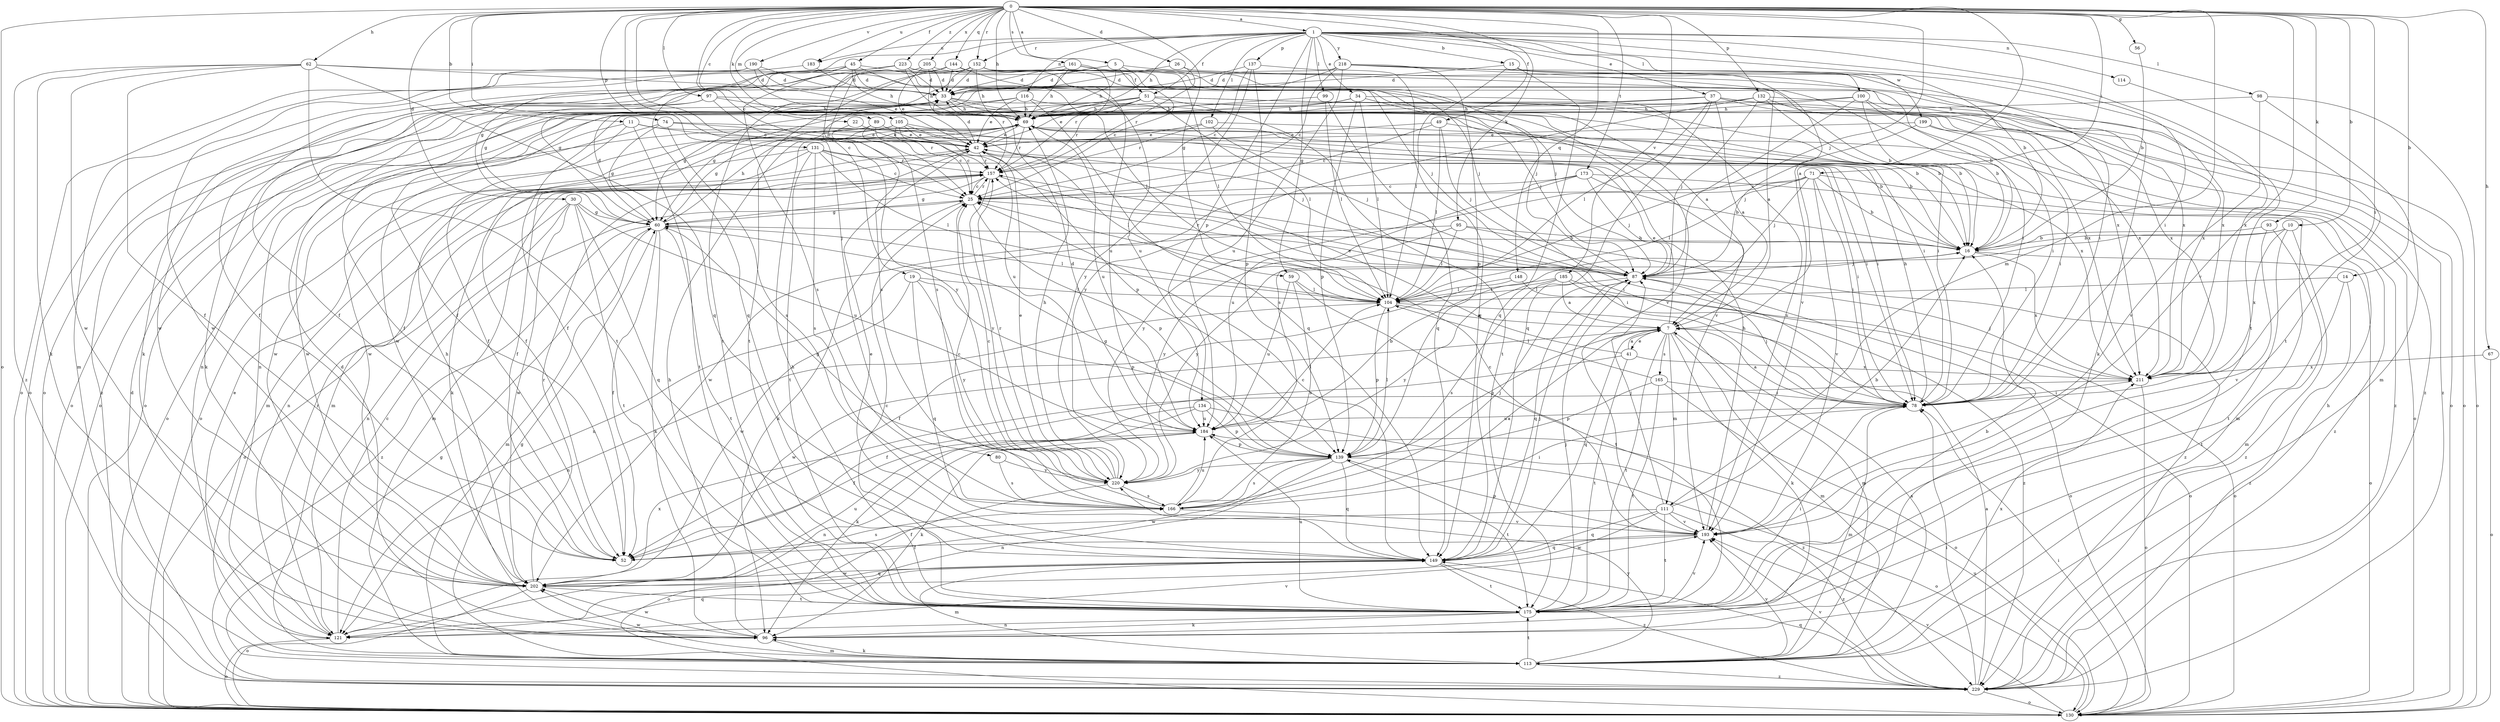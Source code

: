 strict digraph  {
0;
1;
5;
7;
10;
11;
14;
15;
16;
19;
22;
25;
26;
30;
33;
34;
37;
41;
42;
45;
49;
51;
52;
56;
59;
60;
62;
67;
69;
71;
74;
78;
80;
87;
89;
93;
95;
96;
97;
98;
99;
100;
102;
104;
105;
111;
113;
114;
116;
121;
130;
131;
132;
134;
137;
139;
144;
148;
149;
152;
157;
161;
165;
166;
173;
175;
183;
184;
185;
190;
193;
199;
202;
205;
211;
218;
220;
223;
229;
0 -> 1  [label=a];
0 -> 5  [label=a];
0 -> 7  [label=a];
0 -> 10  [label=b];
0 -> 11  [label=b];
0 -> 14  [label=b];
0 -> 19  [label=c];
0 -> 22  [label=c];
0 -> 25  [label=c];
0 -> 26  [label=d];
0 -> 30  [label=d];
0 -> 45  [label=f];
0 -> 49  [label=f];
0 -> 56  [label=g];
0 -> 59  [label=g];
0 -> 62  [label=h];
0 -> 67  [label=h];
0 -> 69  [label=h];
0 -> 71  [label=i];
0 -> 74  [label=i];
0 -> 78  [label=i];
0 -> 80  [label=j];
0 -> 87  [label=j];
0 -> 89  [label=k];
0 -> 93  [label=k];
0 -> 95  [label=k];
0 -> 97  [label=l];
0 -> 105  [label=m];
0 -> 111  [label=m];
0 -> 130  [label=o];
0 -> 131  [label=p];
0 -> 132  [label=p];
0 -> 144  [label=q];
0 -> 148  [label=q];
0 -> 152  [label=r];
0 -> 161  [label=s];
0 -> 173  [label=t];
0 -> 183  [label=u];
0 -> 185  [label=v];
0 -> 190  [label=v];
0 -> 193  [label=v];
0 -> 205  [label=x];
0 -> 223  [label=z];
1 -> 15  [label=b];
1 -> 16  [label=b];
1 -> 34  [label=e];
1 -> 37  [label=e];
1 -> 51  [label=f];
1 -> 59  [label=g];
1 -> 60  [label=g];
1 -> 69  [label=h];
1 -> 78  [label=i];
1 -> 98  [label=l];
1 -> 99  [label=l];
1 -> 100  [label=l];
1 -> 102  [label=l];
1 -> 114  [label=n];
1 -> 116  [label=n];
1 -> 134  [label=p];
1 -> 137  [label=p];
1 -> 152  [label=r];
1 -> 175  [label=t];
1 -> 183  [label=u];
1 -> 199  [label=w];
1 -> 218  [label=y];
5 -> 16  [label=b];
5 -> 25  [label=c];
5 -> 33  [label=d];
5 -> 51  [label=f];
5 -> 60  [label=g];
5 -> 69  [label=h];
7 -> 41  [label=e];
7 -> 42  [label=e];
7 -> 96  [label=k];
7 -> 111  [label=m];
7 -> 113  [label=m];
7 -> 139  [label=p];
7 -> 149  [label=q];
7 -> 165  [label=s];
7 -> 175  [label=t];
7 -> 202  [label=w];
10 -> 16  [label=b];
10 -> 175  [label=t];
10 -> 211  [label=x];
10 -> 220  [label=y];
10 -> 229  [label=z];
11 -> 42  [label=e];
11 -> 52  [label=f];
11 -> 78  [label=i];
11 -> 175  [label=t];
11 -> 202  [label=w];
14 -> 104  [label=l];
14 -> 175  [label=t];
14 -> 229  [label=z];
15 -> 33  [label=d];
15 -> 96  [label=k];
15 -> 104  [label=l];
15 -> 149  [label=q];
15 -> 211  [label=x];
16 -> 87  [label=j];
16 -> 130  [label=o];
16 -> 211  [label=x];
19 -> 104  [label=l];
19 -> 139  [label=p];
19 -> 149  [label=q];
19 -> 202  [label=w];
19 -> 220  [label=y];
22 -> 25  [label=c];
22 -> 42  [label=e];
25 -> 60  [label=g];
25 -> 78  [label=i];
25 -> 96  [label=k];
25 -> 139  [label=p];
25 -> 157  [label=r];
26 -> 33  [label=d];
26 -> 78  [label=i];
26 -> 157  [label=r];
30 -> 60  [label=g];
30 -> 121  [label=n];
30 -> 130  [label=o];
30 -> 149  [label=q];
30 -> 175  [label=t];
30 -> 184  [label=u];
30 -> 202  [label=w];
33 -> 69  [label=h];
33 -> 78  [label=i];
33 -> 130  [label=o];
33 -> 193  [label=v];
33 -> 211  [label=x];
34 -> 60  [label=g];
34 -> 69  [label=h];
34 -> 87  [label=j];
34 -> 104  [label=l];
34 -> 139  [label=p];
34 -> 193  [label=v];
37 -> 7  [label=a];
37 -> 69  [label=h];
37 -> 104  [label=l];
37 -> 121  [label=n];
37 -> 130  [label=o];
37 -> 149  [label=q];
37 -> 211  [label=x];
37 -> 229  [label=z];
41 -> 7  [label=a];
41 -> 42  [label=e];
41 -> 52  [label=f];
41 -> 175  [label=t];
41 -> 211  [label=x];
42 -> 33  [label=d];
42 -> 96  [label=k];
42 -> 104  [label=l];
42 -> 113  [label=m];
42 -> 157  [label=r];
45 -> 33  [label=d];
45 -> 52  [label=f];
45 -> 69  [label=h];
45 -> 104  [label=l];
45 -> 130  [label=o];
45 -> 166  [label=s];
45 -> 211  [label=x];
49 -> 16  [label=b];
49 -> 25  [label=c];
49 -> 42  [label=e];
49 -> 87  [label=j];
49 -> 104  [label=l];
51 -> 42  [label=e];
51 -> 69  [label=h];
51 -> 78  [label=i];
51 -> 104  [label=l];
51 -> 121  [label=n];
51 -> 130  [label=o];
51 -> 157  [label=r];
51 -> 175  [label=t];
51 -> 202  [label=w];
51 -> 229  [label=z];
52 -> 166  [label=s];
56 -> 16  [label=b];
59 -> 104  [label=l];
59 -> 166  [label=s];
59 -> 175  [label=t];
59 -> 184  [label=u];
60 -> 16  [label=b];
60 -> 33  [label=d];
60 -> 52  [label=f];
60 -> 69  [label=h];
60 -> 96  [label=k];
60 -> 104  [label=l];
60 -> 113  [label=m];
60 -> 175  [label=t];
60 -> 229  [label=z];
62 -> 33  [label=d];
62 -> 52  [label=f];
62 -> 96  [label=k];
62 -> 149  [label=q];
62 -> 175  [label=t];
62 -> 202  [label=w];
62 -> 211  [label=x];
62 -> 229  [label=z];
67 -> 130  [label=o];
67 -> 211  [label=x];
69 -> 42  [label=e];
69 -> 52  [label=f];
69 -> 130  [label=o];
69 -> 157  [label=r];
69 -> 184  [label=u];
69 -> 229  [label=z];
71 -> 16  [label=b];
71 -> 25  [label=c];
71 -> 78  [label=i];
71 -> 87  [label=j];
71 -> 104  [label=l];
71 -> 193  [label=v];
71 -> 220  [label=y];
71 -> 229  [label=z];
74 -> 16  [label=b];
74 -> 42  [label=e];
74 -> 60  [label=g];
74 -> 166  [label=s];
74 -> 202  [label=w];
78 -> 7  [label=a];
78 -> 69  [label=h];
78 -> 87  [label=j];
78 -> 113  [label=m];
78 -> 157  [label=r];
78 -> 184  [label=u];
80 -> 166  [label=s];
80 -> 220  [label=y];
87 -> 104  [label=l];
87 -> 130  [label=o];
87 -> 149  [label=q];
87 -> 157  [label=r];
89 -> 42  [label=e];
89 -> 130  [label=o];
89 -> 157  [label=r];
89 -> 184  [label=u];
93 -> 16  [label=b];
93 -> 113  [label=m];
93 -> 193  [label=v];
95 -> 16  [label=b];
95 -> 104  [label=l];
95 -> 121  [label=n];
95 -> 220  [label=y];
95 -> 229  [label=z];
96 -> 33  [label=d];
96 -> 69  [label=h];
96 -> 113  [label=m];
96 -> 202  [label=w];
96 -> 211  [label=x];
97 -> 16  [label=b];
97 -> 69  [label=h];
97 -> 96  [label=k];
97 -> 220  [label=y];
97 -> 229  [label=z];
98 -> 69  [label=h];
98 -> 113  [label=m];
98 -> 130  [label=o];
98 -> 193  [label=v];
99 -> 69  [label=h];
99 -> 104  [label=l];
99 -> 149  [label=q];
100 -> 16  [label=b];
100 -> 52  [label=f];
100 -> 69  [label=h];
100 -> 78  [label=i];
100 -> 166  [label=s];
100 -> 211  [label=x];
102 -> 42  [label=e];
102 -> 87  [label=j];
102 -> 157  [label=r];
102 -> 211  [label=x];
104 -> 7  [label=a];
104 -> 113  [label=m];
104 -> 121  [label=n];
104 -> 139  [label=p];
105 -> 25  [label=c];
105 -> 42  [label=e];
105 -> 60  [label=g];
105 -> 78  [label=i];
105 -> 87  [label=j];
105 -> 139  [label=p];
105 -> 202  [label=w];
111 -> 16  [label=b];
111 -> 52  [label=f];
111 -> 87  [label=j];
111 -> 149  [label=q];
111 -> 175  [label=t];
111 -> 193  [label=v];
111 -> 202  [label=w];
111 -> 229  [label=z];
113 -> 7  [label=a];
113 -> 60  [label=g];
113 -> 96  [label=k];
113 -> 175  [label=t];
113 -> 193  [label=v];
113 -> 202  [label=w];
113 -> 220  [label=y];
113 -> 229  [label=z];
114 -> 175  [label=t];
116 -> 16  [label=b];
116 -> 42  [label=e];
116 -> 52  [label=f];
116 -> 69  [label=h];
116 -> 130  [label=o];
116 -> 149  [label=q];
121 -> 25  [label=c];
121 -> 42  [label=e];
121 -> 130  [label=o];
121 -> 149  [label=q];
121 -> 157  [label=r];
121 -> 193  [label=v];
121 -> 211  [label=x];
130 -> 78  [label=i];
130 -> 184  [label=u];
130 -> 193  [label=v];
131 -> 25  [label=c];
131 -> 52  [label=f];
131 -> 78  [label=i];
131 -> 104  [label=l];
131 -> 113  [label=m];
131 -> 157  [label=r];
131 -> 166  [label=s];
131 -> 175  [label=t];
132 -> 16  [label=b];
132 -> 60  [label=g];
132 -> 69  [label=h];
132 -> 87  [label=j];
132 -> 130  [label=o];
132 -> 211  [label=x];
132 -> 220  [label=y];
134 -> 52  [label=f];
134 -> 96  [label=k];
134 -> 139  [label=p];
134 -> 184  [label=u];
134 -> 229  [label=z];
137 -> 25  [label=c];
137 -> 33  [label=d];
137 -> 139  [label=p];
137 -> 149  [label=q];
137 -> 220  [label=y];
139 -> 60  [label=g];
139 -> 104  [label=l];
139 -> 121  [label=n];
139 -> 130  [label=o];
139 -> 149  [label=q];
139 -> 166  [label=s];
139 -> 175  [label=t];
139 -> 202  [label=w];
139 -> 220  [label=y];
144 -> 33  [label=d];
144 -> 52  [label=f];
144 -> 87  [label=j];
144 -> 175  [label=t];
144 -> 184  [label=u];
148 -> 52  [label=f];
148 -> 104  [label=l];
148 -> 130  [label=o];
149 -> 25  [label=c];
149 -> 42  [label=e];
149 -> 87  [label=j];
149 -> 113  [label=m];
149 -> 175  [label=t];
149 -> 202  [label=w];
149 -> 229  [label=z];
152 -> 33  [label=d];
152 -> 60  [label=g];
152 -> 69  [label=h];
152 -> 87  [label=j];
152 -> 104  [label=l];
152 -> 166  [label=s];
152 -> 175  [label=t];
152 -> 184  [label=u];
157 -> 25  [label=c];
157 -> 60  [label=g];
157 -> 78  [label=i];
157 -> 113  [label=m];
157 -> 121  [label=n];
157 -> 220  [label=y];
161 -> 33  [label=d];
161 -> 69  [label=h];
161 -> 87  [label=j];
161 -> 130  [label=o];
161 -> 157  [label=r];
161 -> 211  [label=x];
165 -> 78  [label=i];
165 -> 104  [label=l];
165 -> 130  [label=o];
165 -> 139  [label=p];
165 -> 175  [label=t];
166 -> 7  [label=a];
166 -> 25  [label=c];
166 -> 78  [label=i];
166 -> 87  [label=j];
166 -> 184  [label=u];
166 -> 193  [label=v];
173 -> 16  [label=b];
173 -> 25  [label=c];
173 -> 87  [label=j];
173 -> 113  [label=m];
173 -> 184  [label=u];
173 -> 202  [label=w];
175 -> 16  [label=b];
175 -> 25  [label=c];
175 -> 69  [label=h];
175 -> 78  [label=i];
175 -> 87  [label=j];
175 -> 96  [label=k];
175 -> 121  [label=n];
175 -> 184  [label=u];
175 -> 193  [label=v];
183 -> 33  [label=d];
183 -> 202  [label=w];
184 -> 16  [label=b];
184 -> 33  [label=d];
184 -> 96  [label=k];
184 -> 104  [label=l];
184 -> 121  [label=n];
184 -> 139  [label=p];
185 -> 7  [label=a];
185 -> 104  [label=l];
185 -> 130  [label=o];
185 -> 166  [label=s];
185 -> 220  [label=y];
185 -> 229  [label=z];
190 -> 33  [label=d];
190 -> 42  [label=e];
190 -> 113  [label=m];
190 -> 130  [label=o];
190 -> 193  [label=v];
193 -> 25  [label=c];
193 -> 52  [label=f];
193 -> 69  [label=h];
193 -> 139  [label=p];
193 -> 149  [label=q];
199 -> 42  [label=e];
199 -> 78  [label=i];
199 -> 87  [label=j];
199 -> 130  [label=o];
202 -> 69  [label=h];
202 -> 130  [label=o];
202 -> 149  [label=q];
202 -> 157  [label=r];
202 -> 175  [label=t];
202 -> 184  [label=u];
205 -> 25  [label=c];
205 -> 33  [label=d];
205 -> 42  [label=e];
205 -> 87  [label=j];
205 -> 157  [label=r];
205 -> 166  [label=s];
211 -> 78  [label=i];
211 -> 87  [label=j];
211 -> 130  [label=o];
218 -> 7  [label=a];
218 -> 25  [label=c];
218 -> 33  [label=d];
218 -> 52  [label=f];
218 -> 78  [label=i];
218 -> 139  [label=p];
218 -> 184  [label=u];
218 -> 193  [label=v];
220 -> 25  [label=c];
220 -> 42  [label=e];
220 -> 60  [label=g];
220 -> 69  [label=h];
220 -> 130  [label=o];
220 -> 157  [label=r];
220 -> 166  [label=s];
223 -> 7  [label=a];
223 -> 16  [label=b];
223 -> 33  [label=d];
223 -> 69  [label=h];
223 -> 96  [label=k];
223 -> 149  [label=q];
223 -> 202  [label=w];
229 -> 7  [label=a];
229 -> 33  [label=d];
229 -> 60  [label=g];
229 -> 69  [label=h];
229 -> 78  [label=i];
229 -> 130  [label=o];
229 -> 149  [label=q];
229 -> 193  [label=v];
}
